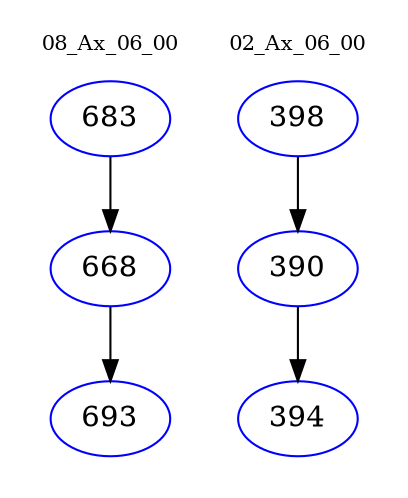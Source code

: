 digraph{
subgraph cluster_0 {
color = white
label = "08_Ax_06_00";
fontsize=10;
T0_683 [label="683", color="blue"]
T0_683 -> T0_668 [color="black"]
T0_668 [label="668", color="blue"]
T0_668 -> T0_693 [color="black"]
T0_693 [label="693", color="blue"]
}
subgraph cluster_1 {
color = white
label = "02_Ax_06_00";
fontsize=10;
T1_398 [label="398", color="blue"]
T1_398 -> T1_390 [color="black"]
T1_390 [label="390", color="blue"]
T1_390 -> T1_394 [color="black"]
T1_394 [label="394", color="blue"]
}
}
